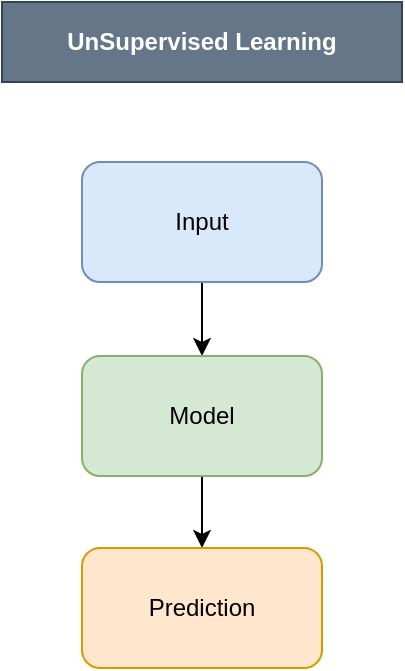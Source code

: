 <mxfile>
    <diagram id="l-pgFwhwSBVLJ-T-p4xK" name="Page-1">
        <mxGraphModel dx="1034" dy="787" grid="1" gridSize="10" guides="1" tooltips="1" connect="1" arrows="1" fold="1" page="1" pageScale="1" pageWidth="850" pageHeight="1100" math="0" shadow="0">
            <root>
                <mxCell id="0"/>
                <mxCell id="1" parent="0"/>
                <mxCell id="2" style="edgeStyle=none;html=1;exitX=0.5;exitY=1;exitDx=0;exitDy=0;entryX=0.5;entryY=0;entryDx=0;entryDy=0;" edge="1" parent="1" source="3" target="5">
                    <mxGeometry relative="1" as="geometry"/>
                </mxCell>
                <mxCell id="3" value="Input" style="rounded=1;whiteSpace=wrap;html=1;fillColor=#dae8fc;strokeColor=#6c8ebf;" vertex="1" parent="1">
                    <mxGeometry x="120" y="120" width="120" height="60" as="geometry"/>
                </mxCell>
                <mxCell id="4" style="edgeStyle=none;html=1;exitX=0.5;exitY=1;exitDx=0;exitDy=0;entryX=0.5;entryY=0;entryDx=0;entryDy=0;" edge="1" parent="1" source="5" target="7">
                    <mxGeometry relative="1" as="geometry"/>
                </mxCell>
                <mxCell id="5" value="Model" style="rounded=1;whiteSpace=wrap;html=1;fillColor=#d5e8d4;strokeColor=#82b366;" vertex="1" parent="1">
                    <mxGeometry x="120" y="217" width="120" height="60" as="geometry"/>
                </mxCell>
                <mxCell id="7" value="Prediction" style="rounded=1;whiteSpace=wrap;html=1;fillColor=#ffe6cc;strokeColor=#d79b00;" vertex="1" parent="1">
                    <mxGeometry x="120" y="313" width="120" height="60" as="geometry"/>
                </mxCell>
                <mxCell id="9" value="UnSupervised Learning" style="rounded=0;whiteSpace=wrap;html=1;fillColor=#647687;strokeColor=#314354;fontColor=#ffffff;fontStyle=1" vertex="1" parent="1">
                    <mxGeometry x="80" y="40" width="200" height="40" as="geometry"/>
                </mxCell>
            </root>
        </mxGraphModel>
    </diagram>
</mxfile>